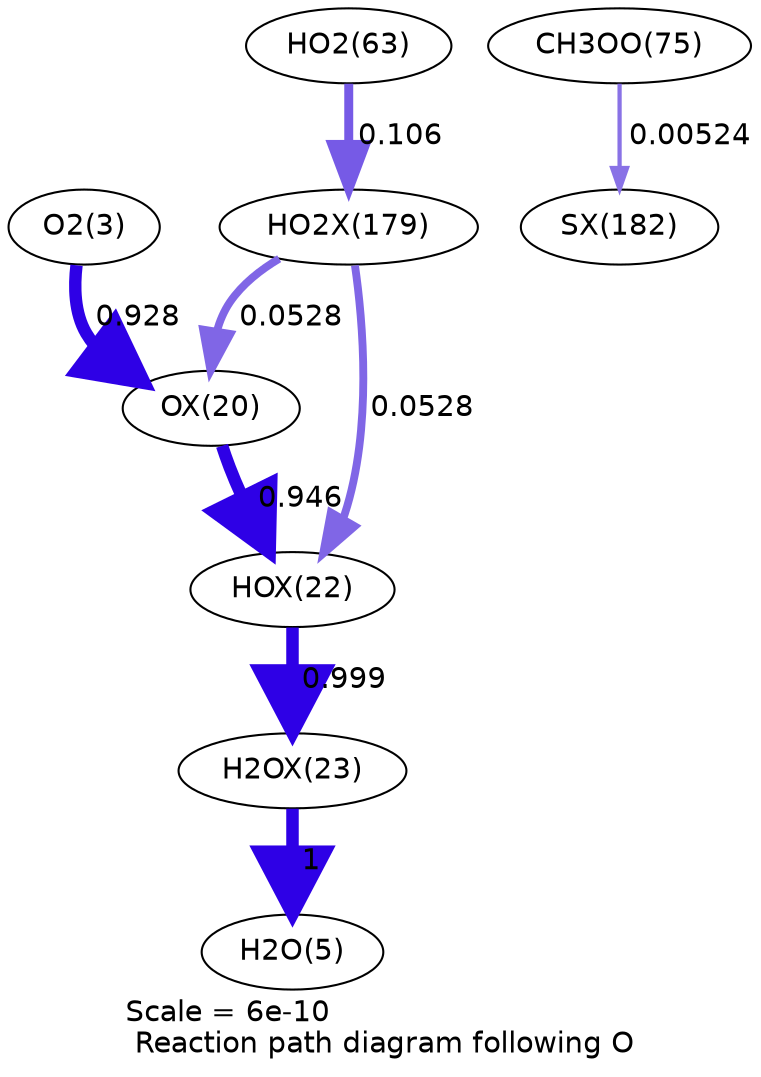 digraph reaction_paths {
center=1;
s5 -> s91[fontname="Helvetica", penwidth=5.94, arrowsize=2.97, color="0.7, 1.43, 0.9"
, label=" 0.928"];
s91 -> s93[fontname="Helvetica", penwidth=5.96, arrowsize=2.98, color="0.7, 1.45, 0.9"
, label=" 0.946"];
s110 -> s91[fontname="Helvetica", penwidth=3.78, arrowsize=1.89, color="0.7, 0.553, 0.9"
, label=" 0.0528"];
s93 -> s94[fontname="Helvetica", penwidth=6, arrowsize=3, color="0.7, 1.5, 0.9"
, label=" 0.999"];
s110 -> s93[fontname="Helvetica", penwidth=3.78, arrowsize=1.89, color="0.7, 0.553, 0.9"
, label=" 0.0528"];
s94 -> s7[fontname="Helvetica", penwidth=6, arrowsize=3, color="0.7, 1.5, 0.9"
, label=" 1"];
s35 -> s111[fontname="Helvetica", penwidth=2.04, arrowsize=1.02, color="0.7, 0.505, 0.9"
, label=" 0.00524"];
s32 -> s110[fontname="Helvetica", penwidth=4.3, arrowsize=2.15, color="0.7, 0.606, 0.9"
, label=" 0.106"];
s5 [ fontname="Helvetica", label="O2(3)"];
s7 [ fontname="Helvetica", label="H2O(5)"];
s32 [ fontname="Helvetica", label="HO2(63)"];
s35 [ fontname="Helvetica", label="CH3OO(75)"];
s91 [ fontname="Helvetica", label="OX(20)"];
s93 [ fontname="Helvetica", label="HOX(22)"];
s94 [ fontname="Helvetica", label="H2OX(23)"];
s110 [ fontname="Helvetica", label="HO2X(179)"];
s111 [ fontname="Helvetica", label="SX(182)"];
 label = "Scale = 6e-10\l Reaction path diagram following O";
 fontname = "Helvetica";
}
